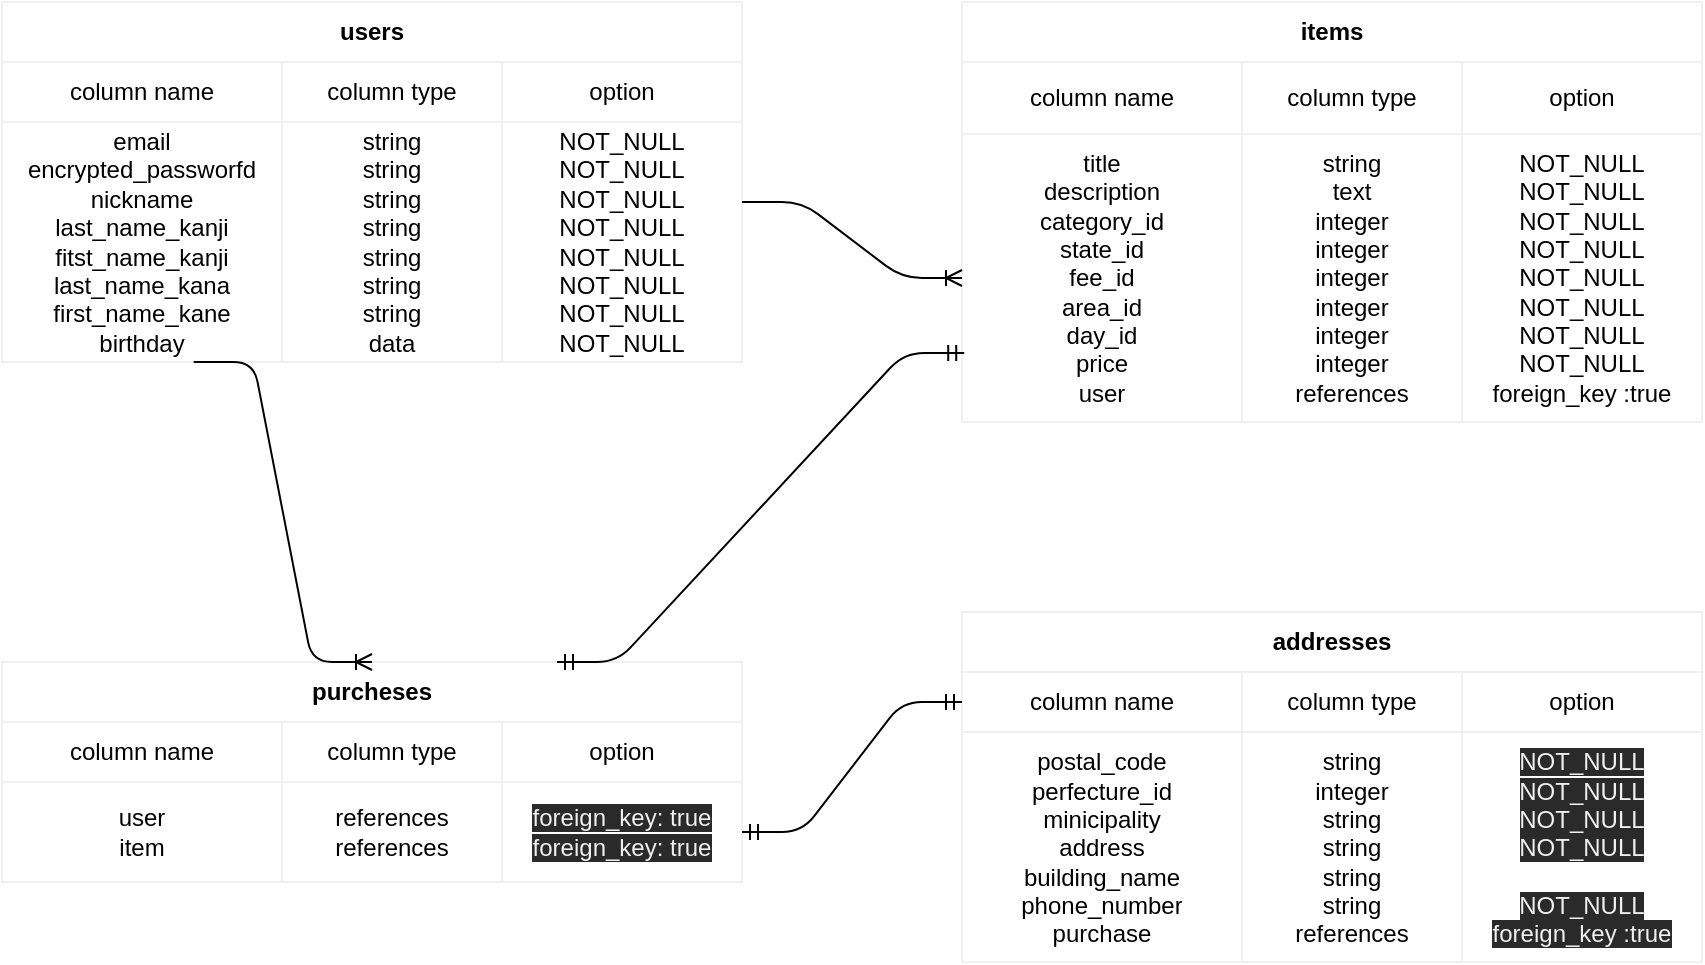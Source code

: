 <mxfile version="13.10.0" type="embed">
    <diagram id="ObTQTqznqsVkcuwCOPtK" name="Page-1">
        <mxGraphModel dx="976" dy="472" grid="1" gridSize="10" guides="1" tooltips="1" connect="1" arrows="1" fold="1" page="1" pageScale="1" pageWidth="850" pageHeight="1100" math="0" shadow="0">
            <root>
                <mxCell id="0"/>
                <mxCell id="1" parent="0"/>
                <mxCell id="130" value="users" style="shape=table;html=1;whiteSpace=wrap;startSize=30;container=1;collapsible=0;childLayout=tableLayout;fontStyle=1;align=center;strokeColor=#f0f0f0;" vertex="1" parent="1">
                    <mxGeometry width="370" height="180" as="geometry"/>
                </mxCell>
                <mxCell id="131" value="" style="shape=partialRectangle;html=1;whiteSpace=wrap;collapsible=0;dropTarget=0;pointerEvents=0;fillColor=none;top=0;left=0;bottom=0;right=0;points=[[0,0.5],[1,0.5]];portConstraint=eastwest;" vertex="1" parent="130">
                    <mxGeometry y="30" width="370" height="30" as="geometry"/>
                </mxCell>
                <mxCell id="132" value="column name" style="shape=partialRectangle;html=1;whiteSpace=wrap;connectable=0;fillColor=none;top=0;left=0;bottom=0;right=0;overflow=hidden;" vertex="1" parent="131">
                    <mxGeometry width="140" height="30" as="geometry"/>
                </mxCell>
                <mxCell id="133" value="column type" style="shape=partialRectangle;html=1;whiteSpace=wrap;connectable=0;fillColor=none;top=0;left=0;bottom=0;right=0;overflow=hidden;" vertex="1" parent="131">
                    <mxGeometry x="140" width="110" height="30" as="geometry"/>
                </mxCell>
                <mxCell id="134" value="option" style="shape=partialRectangle;html=1;whiteSpace=wrap;connectable=0;fillColor=none;top=0;left=0;bottom=0;right=0;overflow=hidden;" vertex="1" parent="131">
                    <mxGeometry x="250" width="120" height="30" as="geometry"/>
                </mxCell>
                <mxCell id="135" value="" style="shape=partialRectangle;html=1;whiteSpace=wrap;collapsible=0;dropTarget=0;pointerEvents=0;fillColor=none;top=0;left=0;bottom=0;right=0;points=[[0,0.5],[1,0.5]];portConstraint=eastwest;" vertex="1" parent="130">
                    <mxGeometry y="60" width="370" height="120" as="geometry"/>
                </mxCell>
                <mxCell id="136" value="email&lt;br&gt;encrypted_passworfd&lt;br&gt;nickname&lt;br&gt;last_name_kanji&lt;br&gt;fitst_name_kanji&lt;br&gt;last_name_kana&lt;br&gt;first_name_kane&lt;br&gt;birthday" style="shape=partialRectangle;html=1;whiteSpace=wrap;connectable=0;fillColor=none;top=0;left=0;bottom=0;right=0;overflow=hidden;" vertex="1" parent="135">
                    <mxGeometry width="140" height="120" as="geometry"/>
                </mxCell>
                <mxCell id="137" value="string&lt;br&gt;string&lt;br&gt;string&lt;br&gt;string&lt;br&gt;string&lt;br&gt;string&lt;br&gt;string&lt;br&gt;data" style="shape=partialRectangle;html=1;whiteSpace=wrap;connectable=0;fillColor=none;top=0;left=0;bottom=0;right=0;overflow=hidden;" vertex="1" parent="135">
                    <mxGeometry x="140" width="110" height="120" as="geometry"/>
                </mxCell>
                <mxCell id="138" value="NOT_NULL&lt;br&gt;NOT_NULL&lt;br&gt;NOT_NULL&lt;br&gt;NOT_NULL&lt;br&gt;NOT_NULL&lt;br&gt;NOT_NULL&lt;br&gt;NOT_NULL&lt;br&gt;NOT_NULL" style="shape=partialRectangle;html=1;whiteSpace=wrap;connectable=0;fillColor=none;top=0;left=0;bottom=0;right=0;overflow=hidden;" vertex="1" parent="135">
                    <mxGeometry x="250" width="120" height="120" as="geometry"/>
                </mxCell>
                <mxCell id="156" value="items" style="shape=table;html=1;whiteSpace=wrap;startSize=30;container=1;collapsible=0;childLayout=tableLayout;fontStyle=1;align=center;strokeColor=#f0f0f0;" vertex="1" parent="1">
                    <mxGeometry x="480" width="370" height="210" as="geometry"/>
                </mxCell>
                <mxCell id="157" value="" style="shape=partialRectangle;html=1;whiteSpace=wrap;collapsible=0;dropTarget=0;pointerEvents=0;fillColor=none;top=0;left=0;bottom=0;right=0;points=[[0,0.5],[1,0.5]];portConstraint=eastwest;" vertex="1" parent="156">
                    <mxGeometry y="30" width="370" height="36" as="geometry"/>
                </mxCell>
                <mxCell id="158" value="column name" style="shape=partialRectangle;html=1;whiteSpace=wrap;connectable=0;fillColor=none;top=0;left=0;bottom=0;right=0;overflow=hidden;" vertex="1" parent="157">
                    <mxGeometry width="140" height="36" as="geometry"/>
                </mxCell>
                <mxCell id="159" value="column type" style="shape=partialRectangle;html=1;whiteSpace=wrap;connectable=0;fillColor=none;top=0;left=0;bottom=0;right=0;overflow=hidden;" vertex="1" parent="157">
                    <mxGeometry x="140" width="110" height="36" as="geometry"/>
                </mxCell>
                <mxCell id="160" value="option" style="shape=partialRectangle;html=1;whiteSpace=wrap;connectable=0;fillColor=none;top=0;left=0;bottom=0;right=0;overflow=hidden;" vertex="1" parent="157">
                    <mxGeometry x="250" width="120" height="36" as="geometry"/>
                </mxCell>
                <mxCell id="161" value="" style="shape=partialRectangle;html=1;whiteSpace=wrap;collapsible=0;dropTarget=0;pointerEvents=0;fillColor=none;top=0;left=0;bottom=0;right=0;points=[[0,0.5],[1,0.5]];portConstraint=eastwest;" vertex="1" parent="156">
                    <mxGeometry y="66" width="370" height="144" as="geometry"/>
                </mxCell>
                <mxCell id="162" value="title&lt;br&gt;description&lt;br&gt;category_id&lt;br&gt;state_id&lt;br&gt;fee_id&lt;br&gt;area_id&lt;br&gt;day_id&lt;br&gt;price&lt;br&gt;user" style="shape=partialRectangle;html=1;whiteSpace=wrap;connectable=0;fillColor=none;top=0;left=0;bottom=0;right=0;overflow=hidden;" vertex="1" parent="161">
                    <mxGeometry width="140" height="144" as="geometry"/>
                </mxCell>
                <mxCell id="163" value="string&lt;br&gt;text&lt;br&gt;integer&lt;br&gt;integer&lt;br&gt;integer&lt;br&gt;integer&lt;br&gt;integer&lt;br&gt;integer&lt;br&gt;references" style="shape=partialRectangle;html=1;whiteSpace=wrap;connectable=0;fillColor=none;top=0;left=0;bottom=0;right=0;overflow=hidden;" vertex="1" parent="161">
                    <mxGeometry x="140" width="110" height="144" as="geometry"/>
                </mxCell>
                <mxCell id="164" value="NOT_NULL&lt;br&gt;NOT_NULL&lt;br&gt;NOT_NULL&lt;br&gt;NOT_NULL&lt;br&gt;NOT_NULL&lt;br&gt;NOT_NULL&lt;br&gt;NOT_NULL&lt;br&gt;NOT_NULL&lt;br&gt;foreign_key :true" style="shape=partialRectangle;html=1;whiteSpace=wrap;connectable=0;fillColor=none;top=0;left=0;bottom=0;right=0;overflow=hidden;" vertex="1" parent="161">
                    <mxGeometry x="250" width="120" height="144" as="geometry"/>
                </mxCell>
                <mxCell id="165" value="purcheses" style="shape=table;html=1;whiteSpace=wrap;startSize=30;container=1;collapsible=0;childLayout=tableLayout;fontStyle=1;align=center;strokeColor=#f0f0f0;" vertex="1" parent="1">
                    <mxGeometry y="330" width="370" height="110" as="geometry"/>
                </mxCell>
                <mxCell id="166" value="" style="shape=partialRectangle;html=1;whiteSpace=wrap;collapsible=0;dropTarget=0;pointerEvents=0;fillColor=none;top=0;left=0;bottom=0;right=0;points=[[0,0.5],[1,0.5]];portConstraint=eastwest;" vertex="1" parent="165">
                    <mxGeometry y="30" width="370" height="30" as="geometry"/>
                </mxCell>
                <mxCell id="167" value="column name" style="shape=partialRectangle;html=1;whiteSpace=wrap;connectable=0;fillColor=none;top=0;left=0;bottom=0;right=0;overflow=hidden;" vertex="1" parent="166">
                    <mxGeometry width="140" height="30" as="geometry"/>
                </mxCell>
                <mxCell id="168" value="column type" style="shape=partialRectangle;html=1;whiteSpace=wrap;connectable=0;fillColor=none;top=0;left=0;bottom=0;right=0;overflow=hidden;" vertex="1" parent="166">
                    <mxGeometry x="140" width="110" height="30" as="geometry"/>
                </mxCell>
                <mxCell id="169" value="option" style="shape=partialRectangle;html=1;whiteSpace=wrap;connectable=0;fillColor=none;top=0;left=0;bottom=0;right=0;overflow=hidden;" vertex="1" parent="166">
                    <mxGeometry x="250" width="120" height="30" as="geometry"/>
                </mxCell>
                <mxCell id="170" value="" style="shape=partialRectangle;html=1;whiteSpace=wrap;collapsible=0;dropTarget=0;pointerEvents=0;fillColor=none;top=0;left=0;bottom=0;right=0;points=[[0,0.5],[1,0.5]];portConstraint=eastwest;" vertex="1" parent="165">
                    <mxGeometry y="60" width="370" height="50" as="geometry"/>
                </mxCell>
                <mxCell id="171" value="user&lt;br&gt;item" style="shape=partialRectangle;html=1;whiteSpace=wrap;connectable=0;fillColor=none;top=0;left=0;bottom=0;right=0;overflow=hidden;" vertex="1" parent="170">
                    <mxGeometry width="140" height="50" as="geometry"/>
                </mxCell>
                <mxCell id="172" value="references&lt;br&gt;references&lt;br&gt;" style="shape=partialRectangle;html=1;whiteSpace=wrap;connectable=0;fillColor=none;top=0;left=0;bottom=0;right=0;overflow=hidden;" vertex="1" parent="170">
                    <mxGeometry x="140" width="110" height="50" as="geometry"/>
                </mxCell>
                <mxCell id="173" value="&lt;span style=&quot;color: rgb(240 , 240 , 240) ; font-family: &amp;#34;helvetica&amp;#34; ; font-size: 12px ; font-style: normal ; font-weight: 400 ; letter-spacing: normal ; text-align: center ; text-indent: 0px ; text-transform: none ; word-spacing: 0px ; background-color: rgb(42 , 42 , 42) ; display: inline ; float: none&quot;&gt;foreign_key: true&lt;br&gt;&lt;span style=&quot;font-family: &amp;#34;helvetica&amp;#34;&quot;&gt;foreign_key: true&lt;/span&gt;&lt;br&gt;&lt;/span&gt;" style="shape=partialRectangle;html=1;whiteSpace=wrap;connectable=0;fillColor=none;top=0;left=0;bottom=0;right=0;overflow=hidden;" vertex="1" parent="170">
                    <mxGeometry x="250" width="120" height="50" as="geometry"/>
                </mxCell>
                <mxCell id="174" value="addresses" style="shape=table;html=1;whiteSpace=wrap;startSize=30;container=1;collapsible=0;childLayout=tableLayout;fontStyle=1;align=center;strokeColor=#f0f0f0;" vertex="1" parent="1">
                    <mxGeometry x="480" y="305" width="370" height="175" as="geometry"/>
                </mxCell>
                <mxCell id="175" value="" style="shape=partialRectangle;html=1;whiteSpace=wrap;collapsible=0;dropTarget=0;pointerEvents=0;fillColor=none;top=0;left=0;bottom=0;right=0;points=[[0,0.5],[1,0.5]];portConstraint=eastwest;" vertex="1" parent="174">
                    <mxGeometry y="30" width="370" height="30" as="geometry"/>
                </mxCell>
                <mxCell id="176" value="column name" style="shape=partialRectangle;html=1;whiteSpace=wrap;connectable=0;fillColor=none;top=0;left=0;bottom=0;right=0;overflow=hidden;" vertex="1" parent="175">
                    <mxGeometry width="140" height="30" as="geometry"/>
                </mxCell>
                <mxCell id="177" value="column type" style="shape=partialRectangle;html=1;whiteSpace=wrap;connectable=0;fillColor=none;top=0;left=0;bottom=0;right=0;overflow=hidden;" vertex="1" parent="175">
                    <mxGeometry x="140" width="110" height="30" as="geometry"/>
                </mxCell>
                <mxCell id="178" value="option" style="shape=partialRectangle;html=1;whiteSpace=wrap;connectable=0;fillColor=none;top=0;left=0;bottom=0;right=0;overflow=hidden;" vertex="1" parent="175">
                    <mxGeometry x="250" width="120" height="30" as="geometry"/>
                </mxCell>
                <mxCell id="179" value="" style="shape=partialRectangle;html=1;whiteSpace=wrap;collapsible=0;dropTarget=0;pointerEvents=0;fillColor=none;top=0;left=0;bottom=0;right=0;points=[[0,0.5],[1,0.5]];portConstraint=eastwest;" vertex="1" parent="174">
                    <mxGeometry y="60" width="370" height="115" as="geometry"/>
                </mxCell>
                <mxCell id="180" value="postal_code&lt;br&gt;perfecture_id&lt;br&gt;minicipality&lt;br&gt;address&lt;br&gt;building_name&lt;br&gt;phone_number&lt;br&gt;purchase" style="shape=partialRectangle;html=1;whiteSpace=wrap;connectable=0;fillColor=none;top=0;left=0;bottom=0;right=0;overflow=hidden;" vertex="1" parent="179">
                    <mxGeometry width="140" height="115" as="geometry"/>
                </mxCell>
                <mxCell id="181" value="string&lt;br&gt;integer&lt;br&gt;string&lt;br&gt;string&lt;br&gt;string&lt;br&gt;string&lt;br&gt;references" style="shape=partialRectangle;html=1;whiteSpace=wrap;connectable=0;fillColor=none;top=0;left=0;bottom=0;right=0;overflow=hidden;" vertex="1" parent="179">
                    <mxGeometry x="140" width="110" height="115" as="geometry"/>
                </mxCell>
                <mxCell id="182" value="&lt;span style=&quot;color: rgb(240 , 240 , 240) ; font-family: &amp;#34;helvetica&amp;#34; ; font-size: 12px ; font-style: normal ; font-weight: 400 ; letter-spacing: normal ; text-align: center ; text-indent: 0px ; text-transform: none ; word-spacing: 0px ; background-color: rgb(42 , 42 , 42) ; display: inline ; float: none&quot;&gt;NOT_NULL&lt;br&gt;NOT_NULL&lt;br&gt;NOT_NULL&lt;br&gt;NOT_NULL&lt;br&gt;&lt;br&gt;NOT_NULL&lt;br&gt;foreign_key :true&lt;br&gt;&lt;/span&gt;" style="shape=partialRectangle;html=1;whiteSpace=wrap;connectable=0;fillColor=none;top=0;left=0;bottom=0;right=0;overflow=hidden;" vertex="1" parent="179">
                    <mxGeometry x="250" width="120" height="115" as="geometry"/>
                </mxCell>
                <mxCell id="186" value="" style="edgeStyle=entityRelationEdgeStyle;fontSize=12;html=1;endArrow=ERoneToMany;entryX=0;entryY=0.5;entryDx=0;entryDy=0;" edge="1" parent="1" target="161">
                    <mxGeometry width="100" height="100" relative="1" as="geometry">
                        <mxPoint x="370" y="100" as="sourcePoint"/>
                        <mxPoint x="470" y="100" as="targetPoint"/>
                    </mxGeometry>
                </mxCell>
                <mxCell id="187" value="" style="edgeStyle=entityRelationEdgeStyle;fontSize=12;html=1;endArrow=ERoneToMany;exitX=0.259;exitY=1;exitDx=0;exitDy=0;entryX=0.5;entryY=0;entryDx=0;entryDy=0;exitPerimeter=0;" edge="1" parent="1" source="135" target="165">
                    <mxGeometry width="100" height="100" relative="1" as="geometry">
                        <mxPoint x="180" y="220" as="sourcePoint"/>
                        <mxPoint x="210" y="400" as="targetPoint"/>
                    </mxGeometry>
                </mxCell>
                <mxCell id="188" value="" style="edgeStyle=entityRelationEdgeStyle;fontSize=12;html=1;endArrow=ERmandOne;startArrow=ERmandOne;entryX=0;entryY=0.5;entryDx=0;entryDy=0;exitX=1;exitY=0.5;exitDx=0;exitDy=0;" edge="1" parent="1" source="170" target="175">
                    <mxGeometry width="100" height="100" relative="1" as="geometry">
                        <mxPoint x="370" y="500" as="sourcePoint"/>
                        <mxPoint x="470" y="400" as="targetPoint"/>
                    </mxGeometry>
                </mxCell>
                <mxCell id="190" value="" style="edgeStyle=entityRelationEdgeStyle;fontSize=12;html=1;endArrow=ERmandOne;startArrow=ERmandOne;exitX=0.75;exitY=0;exitDx=0;exitDy=0;entryX=0.003;entryY=0.76;entryDx=0;entryDy=0;entryPerimeter=0;" edge="1" parent="1" source="165" target="161">
                    <mxGeometry width="100" height="100" relative="1" as="geometry">
                        <mxPoint x="522.18" y="397.16" as="sourcePoint"/>
                        <mxPoint x="480.0" y="210.004" as="targetPoint"/>
                    </mxGeometry>
                </mxCell>
            </root>
        </mxGraphModel>
    </diagram>
</mxfile>